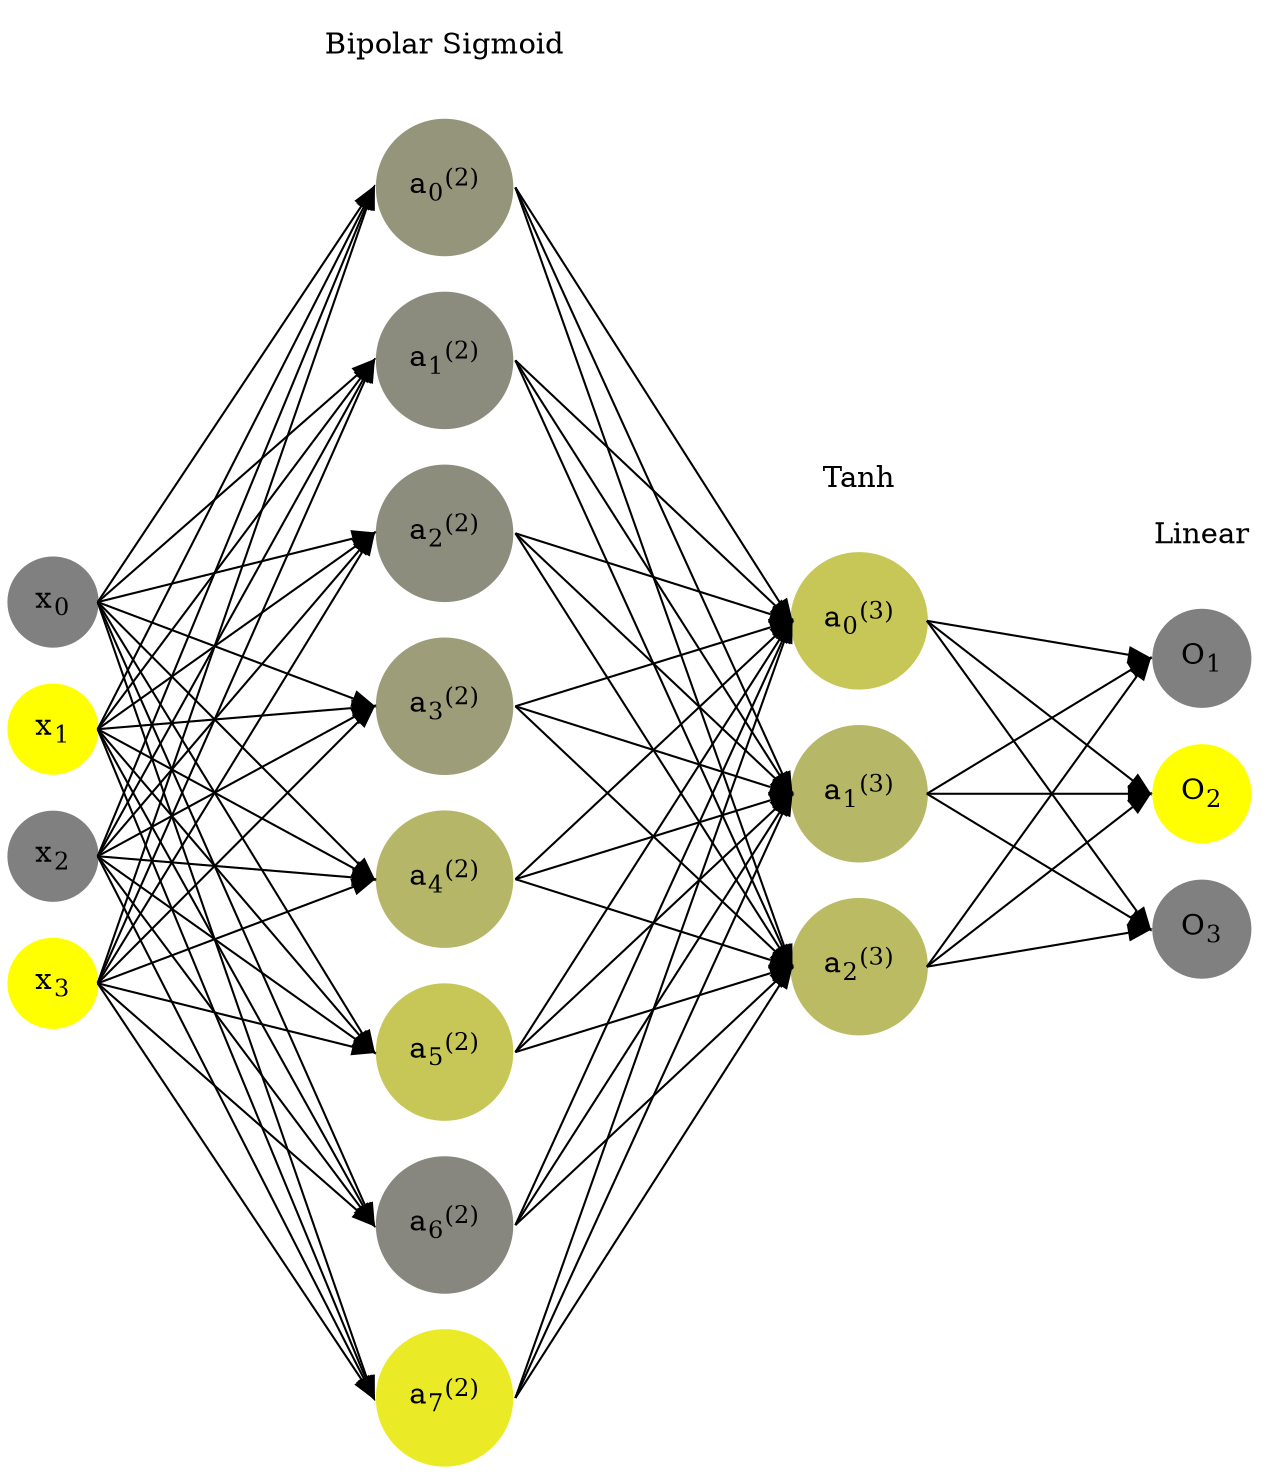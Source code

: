 digraph G {
	rankdir = LR;
	splines=false;
	edge[style=invis];
	ranksep= 1.4;
	{
	node [shape=circle, color="0.1667, 0.0, 0.5", style=filled, fillcolor="0.1667, 0.0, 0.5"];
	x0 [label=<x<sub>0</sub>>];
	}
	{
	node [shape=circle, color="0.1667, 1.0, 1.0", style=filled, fillcolor="0.1667, 1.0, 1.0"];
	x1 [label=<x<sub>1</sub>>];
	}
	{
	node [shape=circle, color="0.1667, 0.0, 0.5", style=filled, fillcolor="0.1667, 0.0, 0.5"];
	x2 [label=<x<sub>2</sub>>];
	}
	{
	node [shape=circle, color="0.1667, 1.0, 1.0", style=filled, fillcolor="0.1667, 1.0, 1.0"];
	x3 [label=<x<sub>3</sub>>];
	}
	{
	node [shape=circle, color="0.1667, 0.168061, 0.584031", style=filled, fillcolor="0.1667, 0.168061, 0.584031"];
	a02 [label=<a<sub>0</sub><sup>(2)</sup>>];
	}
	{
	node [shape=circle, color="0.1667, 0.093448, 0.546724", style=filled, fillcolor="0.1667, 0.093448, 0.546724"];
	a12 [label=<a<sub>1</sub><sup>(2)</sup>>];
	}
	{
	node [shape=circle, color="0.1667, 0.105706, 0.552853", style=filled, fillcolor="0.1667, 0.105706, 0.552853"];
	a22 [label=<a<sub>2</sub><sup>(2)</sup>>];
	}
	{
	node [shape=circle, color="0.1667, 0.231165, 0.615582", style=filled, fillcolor="0.1667, 0.231165, 0.615582"];
	a32 [label=<a<sub>3</sub><sup>(2)</sup>>];
	}
	{
	node [shape=circle, color="0.1667, 0.423435, 0.711718", style=filled, fillcolor="0.1667, 0.423435, 0.711718"];
	a42 [label=<a<sub>4</sub><sup>(2)</sup>>];
	}
	{
	node [shape=circle, color="0.1667, 0.561328, 0.780664", style=filled, fillcolor="0.1667, 0.561328, 0.780664"];
	a52 [label=<a<sub>5</sub><sup>(2)</sup>>];
	}
	{
	node [shape=circle, color="0.1667, 0.061299, 0.530649", style=filled, fillcolor="0.1667, 0.061299, 0.530649"];
	a62 [label=<a<sub>6</sub><sup>(2)</sup>>];
	}
	{
	node [shape=circle, color="0.1667, 0.836207, 0.918103", style=filled, fillcolor="0.1667, 0.836207, 0.918103"];
	a72 [label=<a<sub>7</sub><sup>(2)</sup>>];
	}
	{
	node [shape=circle, color="0.1667, 0.558194, 0.779097", style=filled, fillcolor="0.1667, 0.558194, 0.779097"];
	a03 [label=<a<sub>0</sub><sup>(3)</sup>>];
	}
	{
	node [shape=circle, color="0.1667, 0.432813, 0.716406", style=filled, fillcolor="0.1667, 0.432813, 0.716406"];
	a13 [label=<a<sub>1</sub><sup>(3)</sup>>];
	}
	{
	node [shape=circle, color="0.1667, 0.468665, 0.734333", style=filled, fillcolor="0.1667, 0.468665, 0.734333"];
	a23 [label=<a<sub>2</sub><sup>(3)</sup>>];
	}
	{
	node [shape=circle, color="0.1667, 0.0, 0.5", style=filled, fillcolor="0.1667, 0.0, 0.5"];
	O1 [label=<O<sub>1</sub>>];
	}
	{
	node [shape=circle, color="0.1667, 1.0, 1.0", style=filled, fillcolor="0.1667, 1.0, 1.0"];
	O2 [label=<O<sub>2</sub>>];
	}
	{
	node [shape=circle, color="0.1667, 0.0, 0.5", style=filled, fillcolor="0.1667, 0.0, 0.5"];
	O3 [label=<O<sub>3</sub>>];
	}
	{
	rank=same;
	x0->x1->x2->x3;
	}
	{
	rank=same;
	a02->a12->a22->a32->a42->a52->a62->a72;
	}
	{
	rank=same;
	a03->a13->a23;
	}
	{
	rank=same;
	O1->O2->O3;
	}
	l1 [shape=plaintext,label="Bipolar Sigmoid"];
	l1->a02;
	{rank=same; l1;a02};
	l2 [shape=plaintext,label="Tanh"];
	l2->a03;
	{rank=same; l2;a03};
	l3 [shape=plaintext,label="Linear"];
	l3->O1;
	{rank=same; l3;O1};
edge[style=solid, tailport=e, headport=w];
	{x0;x1;x2;x3} -> {a02;a12;a22;a32;a42;a52;a62;a72};
	{a02;a12;a22;a32;a42;a52;a62;a72} -> {a03;a13;a23};
	{a03;a13;a23} -> {O1,O2,O3};
}